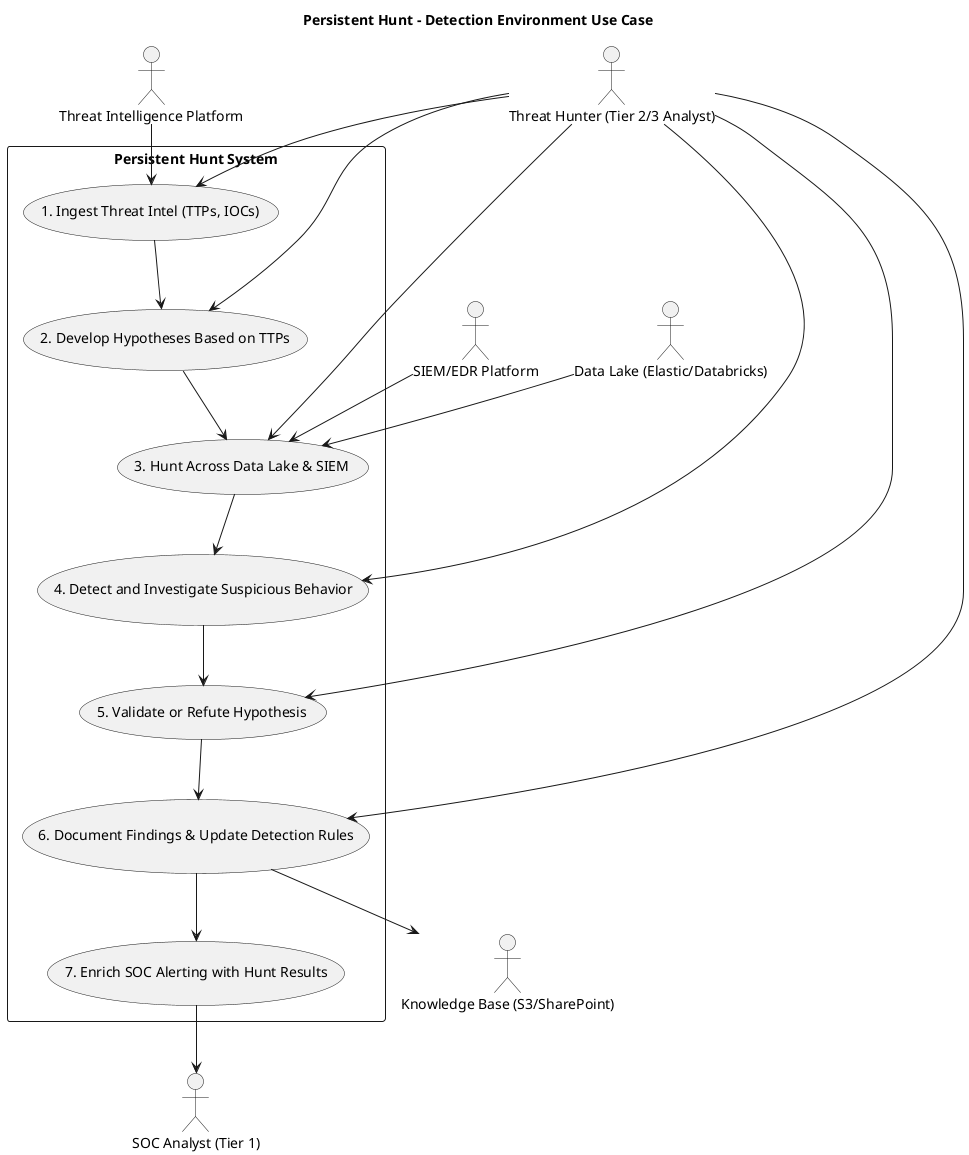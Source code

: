 @startuml
	title Persistent Hunt - Detection Environment Use Case
	' EDR: Endpoint Detection & Response.
	' EDR provides real-time visibility into endpoint activities.
	' It helps detect & respond to advanced threats that may have bypassed initial defenses.
	' IOC: Indicator of Compromised. 
	' IOC is a digital clue or evidence that suggests a network or 
	'     system has been compromised or attacked.
	
	actor "Threat Hunter (Tier 2/3 Analyst)" as Hunter
	actor "Threat Intelligence Platform" as TIP
	actor "SIEM/EDR Platform" as SIEM
	actor "Data Lake (Elastic/Databricks)" as DataLake
	actor "SOC Analyst (Tier 1)" as T1
	actor "Knowledge Base (S3/SharePoint)" as KB
	
	rectangle "Persistent Hunt System" {
	    usecase "1. Ingest Threat Intel (TTPs, IOCs)" as UC1
	    usecase "2. Develop Hypotheses Based on TTPs" as UC2
	    usecase "3. Hunt Across Data Lake & SIEM" as UC3
	    usecase "4. Detect and Investigate Suspicious Behavior" as UC4
	    usecase "5. Validate or Refute Hypothesis" as UC5
	    usecase "6. Document Findings & Update Detection Rules" as UC6
	    usecase "7. Enrich SOC Alerting with Hunt Results" as UC7
	}
	
	' Interactions
	Hunter --> UC1
	TIP --> UC1
	
	Hunter --> UC2
	UC1 --> UC2
	
	Hunter --> UC3
	UC2 --> UC3
	SIEM --> UC3
	DataLake --> UC3
	
	UC3 --> UC4
	Hunter --> UC4
	
	UC4 --> UC5
	Hunter --> UC5
	
	UC5 --> UC6
	Hunter --> UC6
	UC6 --> KB
	
	UC6 --> UC7
	UC7 --> T1

@enduml
